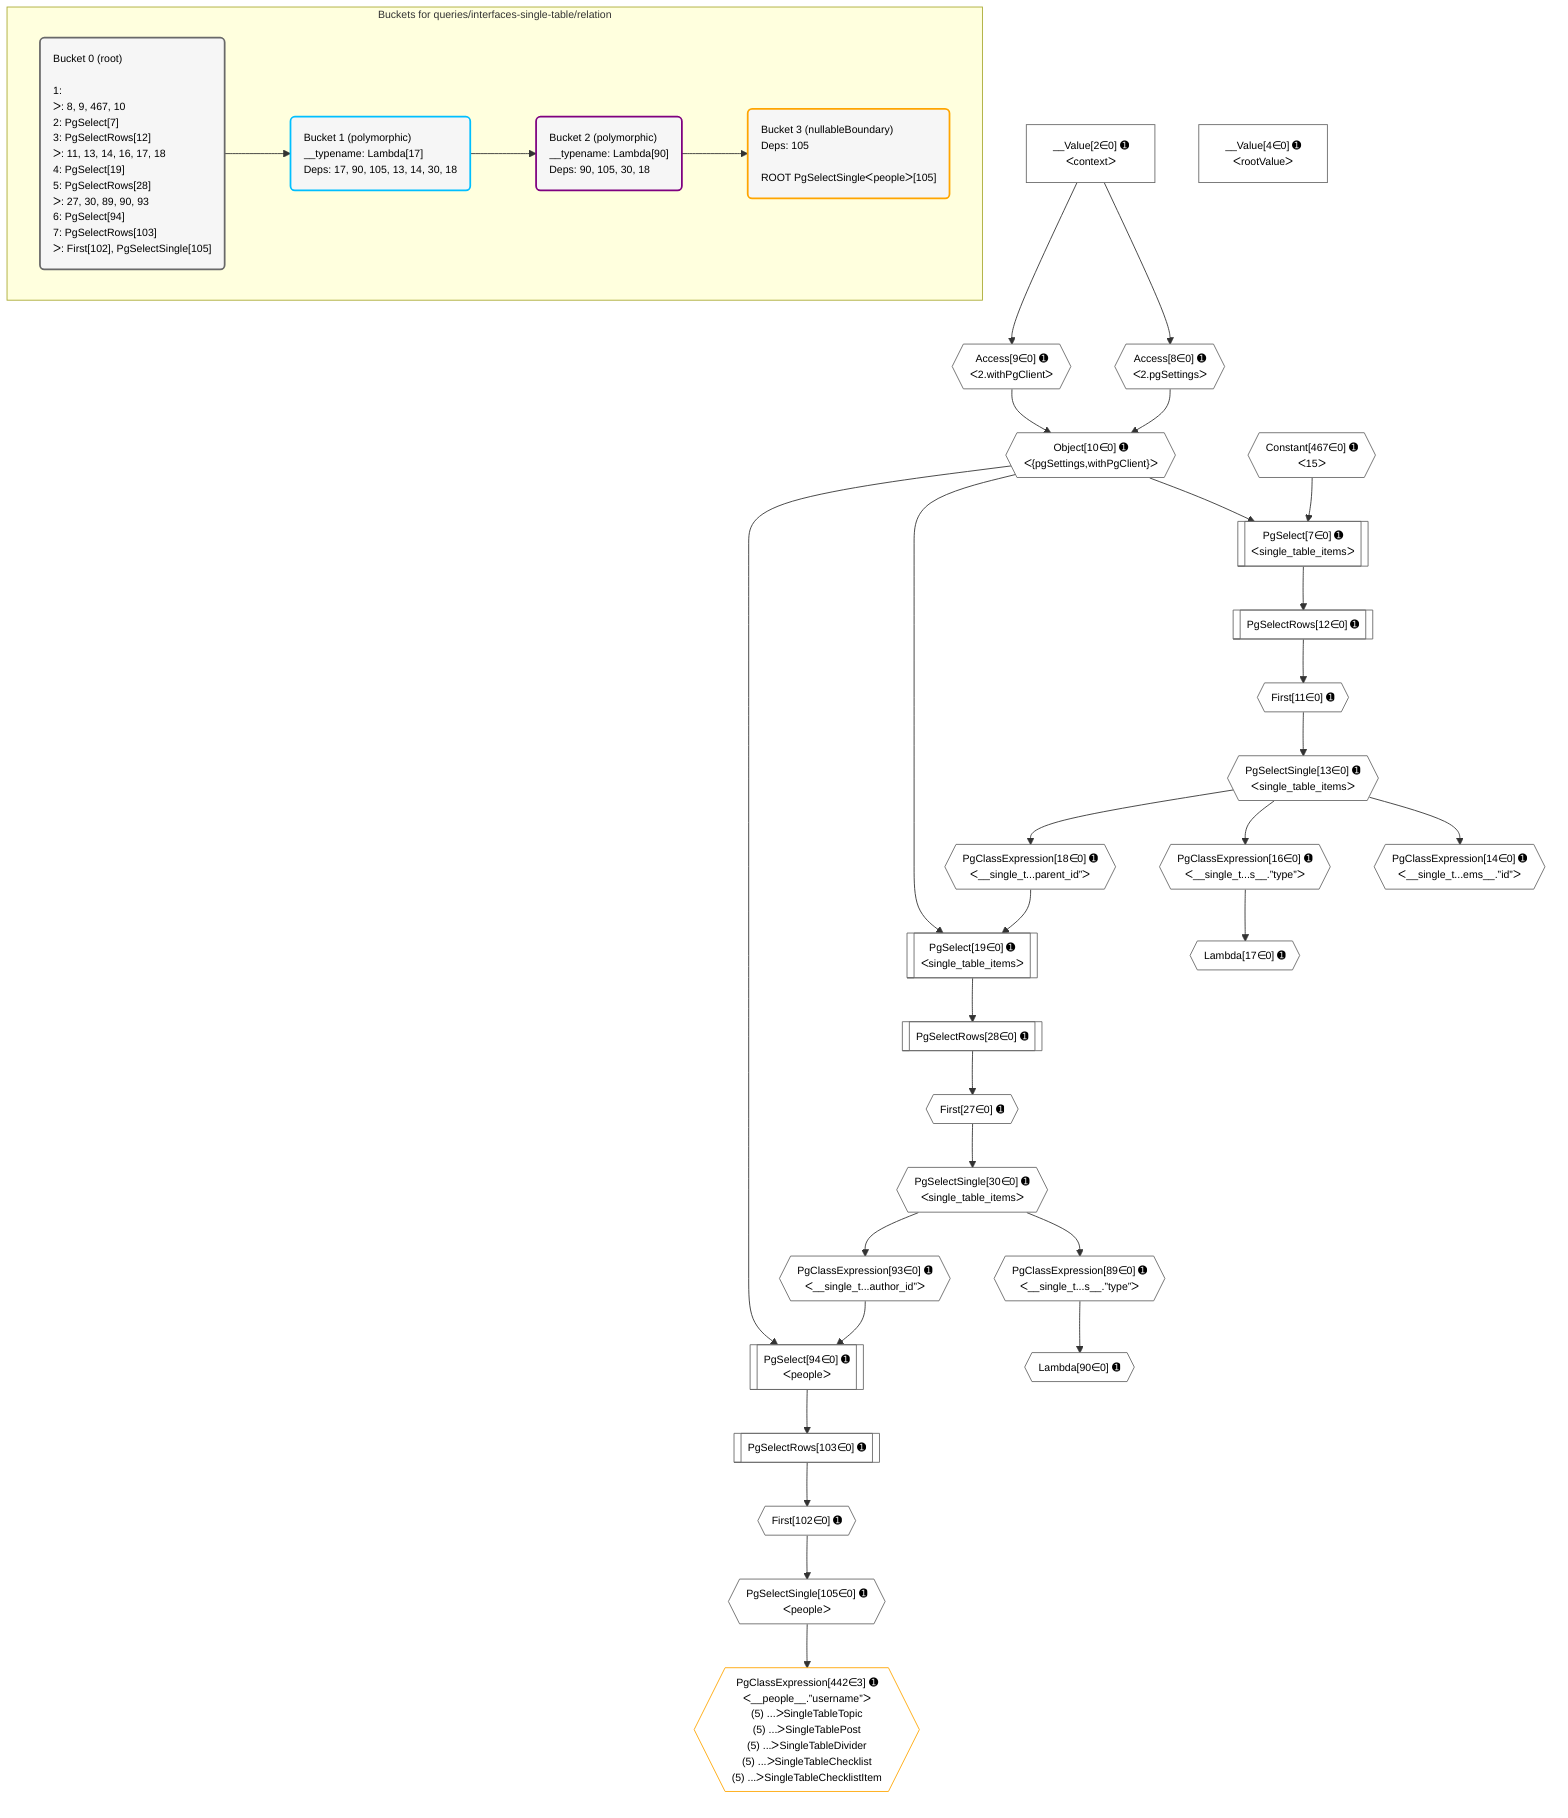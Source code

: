 %%{init: {'themeVariables': { 'fontSize': '12px'}}}%%
graph TD
    classDef path fill:#eee,stroke:#000,color:#000
    classDef plan fill:#fff,stroke-width:1px,color:#000
    classDef itemplan fill:#fff,stroke-width:2px,color:#000
    classDef unbatchedplan fill:#dff,stroke-width:1px,color:#000
    classDef sideeffectplan fill:#fcc,stroke-width:2px,color:#000
    classDef bucket fill:#f6f6f6,color:#000,stroke-width:2px,text-align:left

    subgraph "Buckets for queries/interfaces-single-table/relation"
    Bucket0("Bucket 0 (root)<br /><br />1: <br />ᐳ: 8, 9, 467, 10<br />2: PgSelect[7]<br />3: PgSelectRows[12]<br />ᐳ: 11, 13, 14, 16, 17, 18<br />4: PgSelect[19]<br />5: PgSelectRows[28]<br />ᐳ: 27, 30, 89, 90, 93<br />6: PgSelect[94]<br />7: PgSelectRows[103]<br />ᐳ: First[102], PgSelectSingle[105]"):::bucket
    Bucket1("Bucket 1 (polymorphic)<br />__typename: Lambda[17]<br />Deps: 17, 90, 105, 13, 14, 30, 18"):::bucket
    Bucket2("Bucket 2 (polymorphic)<br />__typename: Lambda[90]<br />Deps: 90, 105, 30, 18"):::bucket
    Bucket3("Bucket 3 (nullableBoundary)<br />Deps: 105<br /><br />ROOT PgSelectSingleᐸpeopleᐳ[105]"):::bucket
    end
    Bucket0 --> Bucket1
    Bucket1 --> Bucket2
    Bucket2 --> Bucket3

    %% plan dependencies
    PgSelect7[["PgSelect[7∈0] ➊<br />ᐸsingle_table_itemsᐳ"]]:::plan
    Object10{{"Object[10∈0] ➊<br />ᐸ{pgSettings,withPgClient}ᐳ"}}:::plan
    Constant467{{"Constant[467∈0] ➊<br />ᐸ15ᐳ"}}:::plan
    Object10 & Constant467 --> PgSelect7
    Access8{{"Access[8∈0] ➊<br />ᐸ2.pgSettingsᐳ"}}:::plan
    Access9{{"Access[9∈0] ➊<br />ᐸ2.withPgClientᐳ"}}:::plan
    Access8 & Access9 --> Object10
    PgSelect19[["PgSelect[19∈0] ➊<br />ᐸsingle_table_itemsᐳ"]]:::plan
    PgClassExpression18{{"PgClassExpression[18∈0] ➊<br />ᐸ__single_t...parent_id”ᐳ"}}:::plan
    Object10 & PgClassExpression18 --> PgSelect19
    PgSelect94[["PgSelect[94∈0] ➊<br />ᐸpeopleᐳ"]]:::plan
    PgClassExpression93{{"PgClassExpression[93∈0] ➊<br />ᐸ__single_t...author_id”ᐳ"}}:::plan
    Object10 & PgClassExpression93 --> PgSelect94
    __Value2["__Value[2∈0] ➊<br />ᐸcontextᐳ"]:::plan
    __Value2 --> Access8
    __Value2 --> Access9
    First11{{"First[11∈0] ➊"}}:::plan
    PgSelectRows12[["PgSelectRows[12∈0] ➊"]]:::plan
    PgSelectRows12 --> First11
    PgSelect7 --> PgSelectRows12
    PgSelectSingle13{{"PgSelectSingle[13∈0] ➊<br />ᐸsingle_table_itemsᐳ"}}:::plan
    First11 --> PgSelectSingle13
    PgClassExpression14{{"PgClassExpression[14∈0] ➊<br />ᐸ__single_t...ems__.”id”ᐳ"}}:::plan
    PgSelectSingle13 --> PgClassExpression14
    PgClassExpression16{{"PgClassExpression[16∈0] ➊<br />ᐸ__single_t...s__.”type”ᐳ"}}:::plan
    PgSelectSingle13 --> PgClassExpression16
    Lambda17{{"Lambda[17∈0] ➊"}}:::plan
    PgClassExpression16 --> Lambda17
    PgSelectSingle13 --> PgClassExpression18
    First27{{"First[27∈0] ➊"}}:::plan
    PgSelectRows28[["PgSelectRows[28∈0] ➊"]]:::plan
    PgSelectRows28 --> First27
    PgSelect19 --> PgSelectRows28
    PgSelectSingle30{{"PgSelectSingle[30∈0] ➊<br />ᐸsingle_table_itemsᐳ"}}:::plan
    First27 --> PgSelectSingle30
    PgClassExpression89{{"PgClassExpression[89∈0] ➊<br />ᐸ__single_t...s__.”type”ᐳ"}}:::plan
    PgSelectSingle30 --> PgClassExpression89
    Lambda90{{"Lambda[90∈0] ➊"}}:::plan
    PgClassExpression89 --> Lambda90
    PgSelectSingle30 --> PgClassExpression93
    First102{{"First[102∈0] ➊"}}:::plan
    PgSelectRows103[["PgSelectRows[103∈0] ➊"]]:::plan
    PgSelectRows103 --> First102
    PgSelect94 --> PgSelectRows103
    PgSelectSingle105{{"PgSelectSingle[105∈0] ➊<br />ᐸpeopleᐳ"}}:::plan
    First102 --> PgSelectSingle105
    __Value4["__Value[4∈0] ➊<br />ᐸrootValueᐳ"]:::plan
    PgClassExpression442{{"PgClassExpression[442∈3] ➊<br />ᐸ__people__.”username”ᐳ<br />(5) ...ᐳSingleTableTopic<br />(5) ...ᐳSingleTablePost<br />(5) ...ᐳSingleTableDivider<br />(5) ...ᐳSingleTableChecklist<br />(5) ...ᐳSingleTableChecklistItem"}}:::plan
    PgSelectSingle105 --> PgClassExpression442

    %% define steps
    classDef bucket0 stroke:#696969
    class Bucket0,__Value2,__Value4,PgSelect7,Access8,Access9,Object10,First11,PgSelectRows12,PgSelectSingle13,PgClassExpression14,PgClassExpression16,Lambda17,PgClassExpression18,PgSelect19,First27,PgSelectRows28,PgSelectSingle30,PgClassExpression89,Lambda90,PgClassExpression93,PgSelect94,First102,PgSelectRows103,PgSelectSingle105,Constant467 bucket0
    classDef bucket1 stroke:#00bfff
    class Bucket1 bucket1
    classDef bucket2 stroke:#7f007f
    class Bucket2 bucket2
    classDef bucket3 stroke:#ffa500
    class Bucket3,PgClassExpression442 bucket3